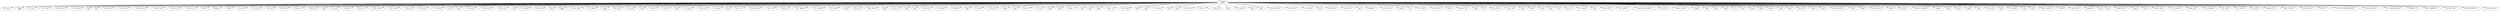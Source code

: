 strict digraph  {
	"['unknown']
1409" -> "['fail', 'server']
1";
	"['unknown']
1409" -> "['region']
360";
	"['unknown']
1409" -> "['fail', 'caus']
2";
	"['unknown']
1409" -> "['tabl', 'time']
1";
	"['unknown']
1409" -> "['cluster', 'client']
2";
	"['unknown']
1409" -> "['fail', 'cluster']
3";
	"['unknown']
1409" -> "['fail']
10";
	"['unknown']
1409" -> "['fail']
6";
	"['unknown']
1409" -> "['time', 'server']
4";
	"['unknown']
1409" -> "['test', 'cluster']
3";
	"['unknown']
1409" -> "['master', 'server']
10";
	"['unknown']
1409" -> "['cluster', 'client']
1";
	"['unknown']
1409" -> "['master', 'tabl']
1";
	"['unknown']
1409" -> "['master', 'caus']
1";
	"['unknown']
1409" -> "['server']
5";
	"['unknown']
1409" -> "['regionserv']
4";
	"['unknown']
1409" -> "['master']
7";
	"['unknown']
1409" -> "['case', 'hlog']
2";
	"['unknown']
1409" -> "['caus', 'creat']
1";
	"['unknown']
1409" -> "['log', 'split']
1";
	"['unknown']
1409" -> "['time', 'caus']
1";
	"['unknown']
1409" -> "['queue', 'use']
2";
	"['unknown']
1409" -> "['time', 'tabl']
3";
	"['unknown']
1409" -> "['fail']
115";
	"['unknown']
1409" -> "['test', 'tabl']
2";
	"['unknown']
1409" -> "['split', 'wa']
3";
	"['unknown']
1409" -> "['need', 'caus']
2";
	"['unknown']
1409" -> "['while', 'becaus']
1";
	"['unknown']
1409" -> "['tabl', 'cluster']
1";
	"['unknown']
1409" -> "['case', 'tabl']
2";
	"['unknown']
1409" -> "['call', 'make']
2";
	"['unknown']
1409" -> "['test', 'cluster']
4";
	"['unknown']
1409" -> "['test']
5";
	"['unknown']
1409" -> "['caus']
4";
	"['unknown']
1409" -> "['case', 'make']
3";
	"['unknown']
1409" -> "['client', 'becaus']
2";
	"['unknown']
1409" -> "['while', 'time']
3";
	"['unknown']
1409" -> "['wa']
4";
	"['unknown']
1409" -> "['caus', 'split']
3";
	"['unknown']
1409" -> "['time', 'start']
1";
	"['unknown']
1409" -> "['client']
4";
	"['unknown']
1409" -> "['master']
60";
	"['unknown']
1409" -> "['cluster', 'make']
1";
	"['unknown']
1409" -> "['wa', 'becaus']
1";
	"['unknown']
1409" -> "['server']
35";
	"['unknown']
1409" -> "['split', 'data']
1";
	"['unknown']
1409" -> "['tri', 'need']
2";
	"['unknown']
1409" -> "['creat']
3";
	"['unknown']
1409" -> "['caus', 'wa']
3";
	"['unknown']
1409" -> "['call', 'log']
3";
	"['unknown']
1409" -> "['time']
4";
	"['unknown']
1409" -> "['run', 'creat']
3";
	"['unknown']
1409" -> "['client', 'creat']
2";
	"['unknown']
1409" -> "['log', 'split']
8";
	"['unknown']
1409" -> "['log']
6";
	"['unknown']
1409" -> "['caus', 'case']
1";
	"['unknown']
1409" -> "['thrown', 'handl']
2";
	"['unknown']
1409" -> "['caus', 'data']
7";
	"['unknown']
1409" -> "['block', 'wa']
3";
	"['unknown']
1409" -> "['call', 'regionserv']
1";
	"['unknown']
1409" -> "['use', 'perform']
2";
	"['unknown']
1409" -> "['issu', 'found']
2";
	"['unknown']
1409" -> "['need']
4";
	"['unknown']
1409" -> "['file', 'into']
1";
	"['unknown']
1409" -> "['make', 'except']
1";
	"['unknown']
1409" -> "['test']
48";
	"['unknown']
1409" -> "['data', 'use']
1";
	"['unknown']
1409" -> "['tabl']
55";
	"['unknown']
1409" -> "['run']
3";
	"['unknown']
1409" -> "['node', 'delet']
2";
	"['unknown']
1409" -> "['issu', 'need']
2";
	"['unknown']
1409" -> "['tri', 'becaus']
3";
	"['unknown']
1409" -> "['time']
26";
	"['unknown']
1409" -> "['tri', 'handl']
2";
	"['unknown']
1409" -> "['dure', 'data']
2";
	"['unknown']
1409" -> "['cluster']
18";
	"['unknown']
1409" -> "['caus']
24";
	"['unknown']
1409" -> "['need', 'into']
1";
	"['unknown']
1409" -> "['tri', 'set']
1";
	"['unknown']
1409" -> "['creat']
21";
	"['unknown']
1409" -> "['client']
37";
	"['unknown']
1409" -> "['assign', 'rs']
1";
	"['unknown']
1409" -> "['log']
18";
	"['unknown']
1409" -> "['wa']
15";
	"['unknown']
1409" -> "['while']
10";
	"['unknown']
1409" -> "['make', 'use']
1";
	"['unknown']
1409" -> "['need', 'check']
1";
	"['unknown']
1409" -> "['split']
5";
	"['unknown']
1409" -> "['file']
16";
	"['unknown']
1409" -> "['into', 'except']
1";
	"['unknown']
1409" -> "['see']
3";
	"['unknown']
1409" -> "['call']
22";
	"['unknown']
1409" -> "['data', 'case']
1";
	"['unknown']
1409" -> "['start', 'use']
2";
	"['unknown']
1409" -> "['need', 'cach']
2";
	"['unknown']
1409" -> "['data']
17";
	"['unknown']
1409" -> "['see', 'except']
1";
	"['unknown']
1409" -> "['issu']
21";
	"['unknown']
1409" -> "['start']
3";
	"['unknown']
1409" -> "['check', 'problem']
1";
	"['unknown']
1409" -> "['make', 'return']
1";
	"['unknown']
1409" -> "['use', 'except']
1";
	"['unknown']
1409" -> "['run']
15";
	"['unknown']
1409" -> "['block', 'handl']
1";
	"['unknown']
1409" -> "['assign', 'sinc']
2";
	"['unknown']
1409" -> "['case']
9";
	"['unknown']
1409" -> "['regionserv']
12";
	"['unknown']
1409" -> "['method', 'result']
2";
	"['unknown']
1409" -> "['becaus']
5";
	"['unknown']
1409" -> "['rs']
3";
	"['unknown']
1409" -> "['dure', 'block']
1";
	"['unknown']
1409" -> "['block', 'found']
1";
	"['unknown']
1409" -> "['make']
7";
	"['unknown']
1409" -> "['problem', 'hfile']
1";
	"['unknown']
1409" -> "['need']
13";
	"['unknown']
1409" -> "['tri']
5";
	"['unknown']
1409" -> "['delet', 'failur']
1";
	"['unknown']
1409" -> "['meta', 'oper']
1";
	"['unknown']
1409" -> "['into']
3";
	"['unknown']
1409" -> "['except']
4";
	"['unknown']
1409" -> "['handl']
2";
	"['unknown']
1409" -> "['see']
12";
	"['unknown']
1409" -> "['set']
7";
	"['unknown']
1409" -> "['npe', 'zk']
2";
	"['unknown']
1409" -> "['fix', 'compact']
1";
	"['unknown']
1409" -> "['use']
9";
	"['unknown']
1409" -> "['found', 'result']
1";
	"['unknown']
1409" -> "['oper', 'improv']
2";
	"['unknown']
1409" -> "['coprocessor', 'implement']
3";
	"['unknown']
1409" -> "['read', 'hlog']
1";
	"['unknown']
1409" -> "['happen', 'connect']
1";
	"['unknown']
1409" -> "['compact']
2";
	"['unknown']
1409" -> "['delet']
4";
	"['unknown']
1409" -> "['code']
13";
	"['unknown']
1409" -> "['check']
6";
	"['unknown']
1409" -> "[\"'s\"]
4";
	"['unknown']
1409" -> "['error']
3";
	"['unknown']
1409" -> "['block']
6";
	"['unknown']
1409" -> "['like']
2";
	"['unknown']
1409" -> "['current']
3";
	"['unknown']
1409" -> "['load']
4";
	"['unknown']
1409" -> "['seem']
2";
	"['unknown']
1409" -> "['add', 'http']
2";
	"['unknown']
1409" -> "['return']
8";
	"['unknown']
1409" -> "['close']
2";
	"['unknown']
1409" -> "['connect', 'perform']
1";
	"['unknown']
1409" -> "['result']
2";
	"['unknown']
1409" -> "['found']
2";
	"['unknown']
1409" -> "['hmaster', 'abort']
1";
	"['unknown']
1409" -> "['thread']
3";
	"['unknown']
1409" -> "['list', 'http']
2";
	"['unknown']
1409" -> "['problem', 'implement']
1";
	"['unknown']
1409" -> "['compact']
3";
	"['unknown']
1409" -> "['oper']
3";
	"['unknown']
1409" -> "['remov']
5";
	"['unknown']
1409" -> "['improv']
11";
	"['unknown']
1409" -> "['user']
3";
	"['unknown']
1409" -> "['hlog', 'http']
1";
	"['unknown']
1409" -> "['npe']
2";
	"['unknown']
1409" -> "['sinc', 'famili']
1";
	"['unknown']
1409" -> "['fix']
3";
	"['unknown']
1409" -> "['store']
2";
	"['unknown']
1409" -> "['replic', 'scenario']
1";
	"['unknown']
1409" -> "['current']
2";
	"['unknown']
1409" -> "['state', 'allow']
1";
	"['unknown']
1409" -> "['implement']
3";
	"['unknown']
1409" -> "['list']
3";
	"['unknown']
1409" -> "['get']
2";
	"['unknown']
1409" -> "['request', 'filter']
1";
	"['unknown']
1409" -> "['support']
2";
	"['unknown']
1409" -> "['race']
2";
	"['unknown']
1409" -> "['method', 'ignor']
1";
	"['unknown']
1409" -> "['retri', 'scanner']
1";
	"['unknown']
1409" -> "['chang', 'build']
1";
	"['unknown']
1409" -> "['http', 'snapshot']
1";
	"['unknown']
1409" -> "['did', 'avoid']
1";
	"['unknown']
1409" -> "['initi', 'instanc']
1";
	"['unknown']
1409" -> "['go', 'defin']
1";
	"['unknown']
1409" -> "['snapshot', 'port']
1";
	"['unknown']
1409" -> "['under', 'introduc']
1";
	"['unknown']
1409" -> "['scenario', 'across']
1";
	"['unknown']
1409" -> "['look', 'dir']
1";
	"['unknown']
1409" -> "['version', 'servershutdownhandl']
1";
	"['unknown']
1409" -> "['configur', 'backport']
1";
	"['unknown']
1409" -> "['saw', 'nullpointerexcept']
1";
	"['unknown']
1409" -> "['hadoop', 'job']
1";
	"['unknown']
1409" -> "['updat', 'htablepool']
1";
	"['unknown']
1409" -> "['shutdown', 'pool']
1";
	"['unknown']
1409" -> "['filterlist', 'behaviour']
1";
	"['unknown']
1409" -> "['increas', 'coverag']
1";
}
